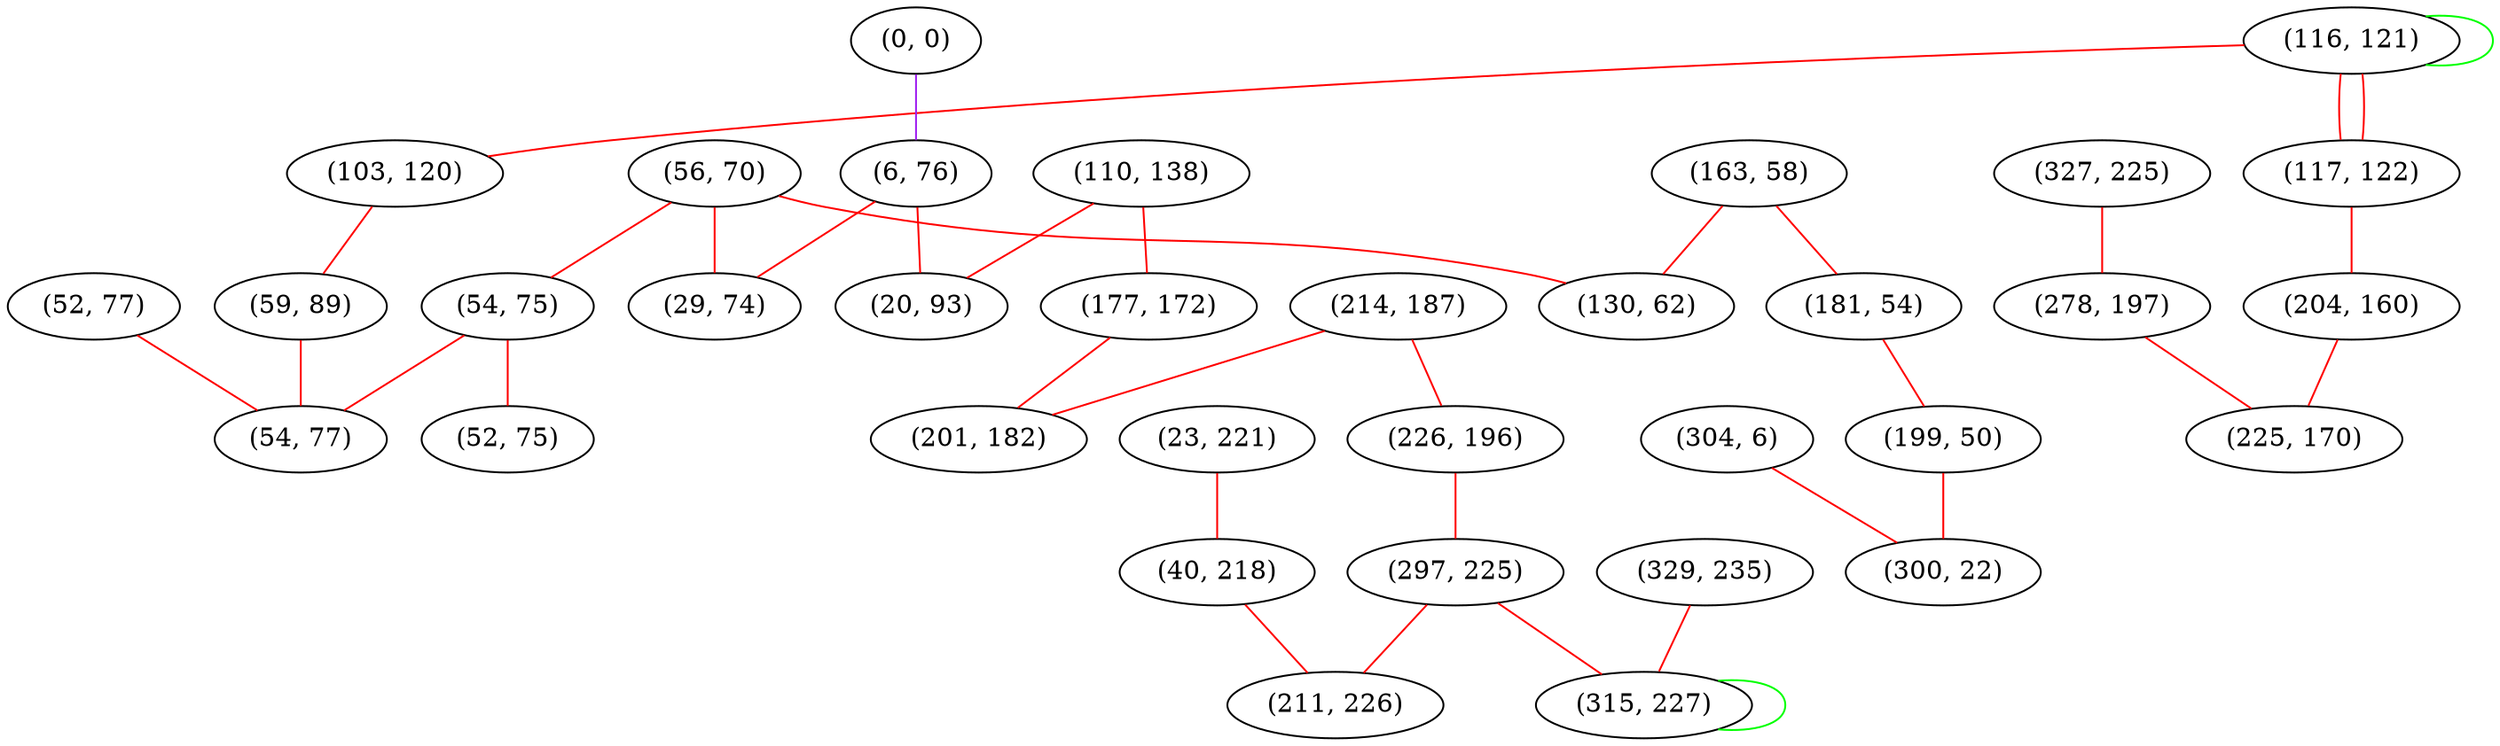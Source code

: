 graph "" {
"(116, 121)";
"(214, 187)";
"(103, 120)";
"(23, 221)";
"(0, 0)";
"(6, 76)";
"(163, 58)";
"(226, 196)";
"(52, 77)";
"(304, 6)";
"(110, 138)";
"(327, 225)";
"(56, 70)";
"(29, 74)";
"(278, 197)";
"(177, 172)";
"(54, 75)";
"(40, 218)";
"(130, 62)";
"(117, 122)";
"(297, 225)";
"(204, 160)";
"(52, 75)";
"(20, 93)";
"(225, 170)";
"(329, 235)";
"(59, 89)";
"(54, 77)";
"(181, 54)";
"(201, 182)";
"(199, 50)";
"(300, 22)";
"(211, 226)";
"(315, 227)";
"(116, 121)" -- "(117, 122)"  [color=red, key=0, weight=1];
"(116, 121)" -- "(117, 122)"  [color=red, key=1, weight=1];
"(116, 121)" -- "(103, 120)"  [color=red, key=0, weight=1];
"(116, 121)" -- "(116, 121)"  [color=green, key=0, weight=2];
"(214, 187)" -- "(201, 182)"  [color=red, key=0, weight=1];
"(214, 187)" -- "(226, 196)"  [color=red, key=0, weight=1];
"(103, 120)" -- "(59, 89)"  [color=red, key=0, weight=1];
"(23, 221)" -- "(40, 218)"  [color=red, key=0, weight=1];
"(0, 0)" -- "(6, 76)"  [color=purple, key=0, weight=4];
"(6, 76)" -- "(20, 93)"  [color=red, key=0, weight=1];
"(6, 76)" -- "(29, 74)"  [color=red, key=0, weight=1];
"(163, 58)" -- "(181, 54)"  [color=red, key=0, weight=1];
"(163, 58)" -- "(130, 62)"  [color=red, key=0, weight=1];
"(226, 196)" -- "(297, 225)"  [color=red, key=0, weight=1];
"(52, 77)" -- "(54, 77)"  [color=red, key=0, weight=1];
"(304, 6)" -- "(300, 22)"  [color=red, key=0, weight=1];
"(110, 138)" -- "(20, 93)"  [color=red, key=0, weight=1];
"(110, 138)" -- "(177, 172)"  [color=red, key=0, weight=1];
"(327, 225)" -- "(278, 197)"  [color=red, key=0, weight=1];
"(56, 70)" -- "(54, 75)"  [color=red, key=0, weight=1];
"(56, 70)" -- "(130, 62)"  [color=red, key=0, weight=1];
"(56, 70)" -- "(29, 74)"  [color=red, key=0, weight=1];
"(278, 197)" -- "(225, 170)"  [color=red, key=0, weight=1];
"(177, 172)" -- "(201, 182)"  [color=red, key=0, weight=1];
"(54, 75)" -- "(54, 77)"  [color=red, key=0, weight=1];
"(54, 75)" -- "(52, 75)"  [color=red, key=0, weight=1];
"(40, 218)" -- "(211, 226)"  [color=red, key=0, weight=1];
"(117, 122)" -- "(204, 160)"  [color=red, key=0, weight=1];
"(297, 225)" -- "(211, 226)"  [color=red, key=0, weight=1];
"(297, 225)" -- "(315, 227)"  [color=red, key=0, weight=1];
"(204, 160)" -- "(225, 170)"  [color=red, key=0, weight=1];
"(329, 235)" -- "(315, 227)"  [color=red, key=0, weight=1];
"(59, 89)" -- "(54, 77)"  [color=red, key=0, weight=1];
"(181, 54)" -- "(199, 50)"  [color=red, key=0, weight=1];
"(199, 50)" -- "(300, 22)"  [color=red, key=0, weight=1];
"(315, 227)" -- "(315, 227)"  [color=green, key=0, weight=2];
}
